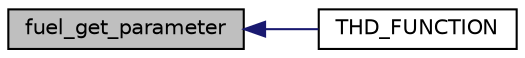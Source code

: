 digraph "fuel_get_parameter"
{
  edge [fontname="Helvetica",fontsize="10",labelfontname="Helvetica",labelfontsize="10"];
  node [fontname="Helvetica",fontsize="10",shape=record];
  rankdir="LR";
  Node1 [label="fuel_get_parameter",height=0.2,width=0.4,color="black", fillcolor="grey75", style="filled", fontcolor="black"];
  Node1 -> Node2 [dir="back",color="midnightblue",fontsize="10",style="solid",fontname="Helvetica"];
  Node2 [label="THD_FUNCTION",height=0.2,width=0.4,color="black", fillcolor="white", style="filled",URL="$group___f_u_e_l___g_a_u_g_e.html#ga5965af7429c8c4fa69cb7d7f3a29538e",tooltip="Main fuel thread. "];
}
